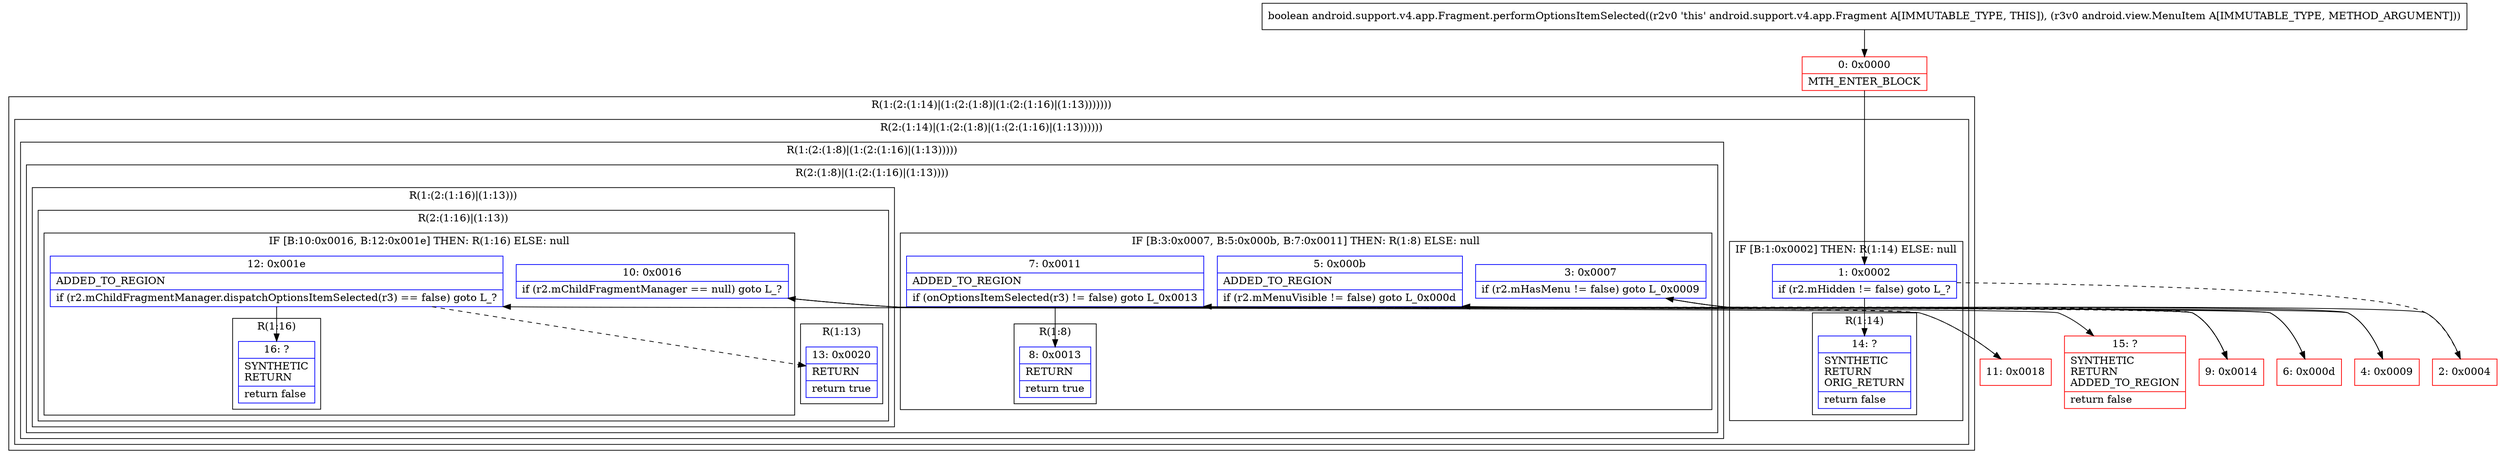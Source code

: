 digraph "CFG forandroid.support.v4.app.Fragment.performOptionsItemSelected(Landroid\/view\/MenuItem;)Z" {
subgraph cluster_Region_1393895537 {
label = "R(1:(2:(1:14)|(1:(2:(1:8)|(1:(2:(1:16)|(1:13)))))))";
node [shape=record,color=blue];
subgraph cluster_Region_1879169946 {
label = "R(2:(1:14)|(1:(2:(1:8)|(1:(2:(1:16)|(1:13))))))";
node [shape=record,color=blue];
subgraph cluster_IfRegion_1231188332 {
label = "IF [B:1:0x0002] THEN: R(1:14) ELSE: null";
node [shape=record,color=blue];
Node_1 [shape=record,label="{1\:\ 0x0002|if (r2.mHidden != false) goto L_?\l}"];
subgraph cluster_Region_2103110131 {
label = "R(1:14)";
node [shape=record,color=blue];
Node_14 [shape=record,label="{14\:\ ?|SYNTHETIC\lRETURN\lORIG_RETURN\l|return false\l}"];
}
}
subgraph cluster_Region_133562505 {
label = "R(1:(2:(1:8)|(1:(2:(1:16)|(1:13)))))";
node [shape=record,color=blue];
subgraph cluster_Region_2035668710 {
label = "R(2:(1:8)|(1:(2:(1:16)|(1:13))))";
node [shape=record,color=blue];
subgraph cluster_IfRegion_593895857 {
label = "IF [B:3:0x0007, B:5:0x000b, B:7:0x0011] THEN: R(1:8) ELSE: null";
node [shape=record,color=blue];
Node_3 [shape=record,label="{3\:\ 0x0007|if (r2.mHasMenu != false) goto L_0x0009\l}"];
Node_5 [shape=record,label="{5\:\ 0x000b|ADDED_TO_REGION\l|if (r2.mMenuVisible != false) goto L_0x000d\l}"];
Node_7 [shape=record,label="{7\:\ 0x0011|ADDED_TO_REGION\l|if (onOptionsItemSelected(r3) != false) goto L_0x0013\l}"];
subgraph cluster_Region_156848479 {
label = "R(1:8)";
node [shape=record,color=blue];
Node_8 [shape=record,label="{8\:\ 0x0013|RETURN\l|return true\l}"];
}
}
subgraph cluster_Region_1042086581 {
label = "R(1:(2:(1:16)|(1:13)))";
node [shape=record,color=blue];
subgraph cluster_Region_1764358518 {
label = "R(2:(1:16)|(1:13))";
node [shape=record,color=blue];
subgraph cluster_IfRegion_2077238859 {
label = "IF [B:10:0x0016, B:12:0x001e] THEN: R(1:16) ELSE: null";
node [shape=record,color=blue];
Node_10 [shape=record,label="{10\:\ 0x0016|if (r2.mChildFragmentManager == null) goto L_?\l}"];
Node_12 [shape=record,label="{12\:\ 0x001e|ADDED_TO_REGION\l|if (r2.mChildFragmentManager.dispatchOptionsItemSelected(r3) == false) goto L_?\l}"];
subgraph cluster_Region_943739847 {
label = "R(1:16)";
node [shape=record,color=blue];
Node_16 [shape=record,label="{16\:\ ?|SYNTHETIC\lRETURN\l|return false\l}"];
}
}
subgraph cluster_Region_1632685864 {
label = "R(1:13)";
node [shape=record,color=blue];
Node_13 [shape=record,label="{13\:\ 0x0020|RETURN\l|return true\l}"];
}
}
}
}
}
}
}
Node_0 [shape=record,color=red,label="{0\:\ 0x0000|MTH_ENTER_BLOCK\l}"];
Node_2 [shape=record,color=red,label="{2\:\ 0x0004}"];
Node_4 [shape=record,color=red,label="{4\:\ 0x0009}"];
Node_6 [shape=record,color=red,label="{6\:\ 0x000d}"];
Node_9 [shape=record,color=red,label="{9\:\ 0x0014}"];
Node_11 [shape=record,color=red,label="{11\:\ 0x0018}"];
Node_15 [shape=record,color=red,label="{15\:\ ?|SYNTHETIC\lRETURN\lADDED_TO_REGION\l|return false\l}"];
MethodNode[shape=record,label="{boolean android.support.v4.app.Fragment.performOptionsItemSelected((r2v0 'this' android.support.v4.app.Fragment A[IMMUTABLE_TYPE, THIS]), (r3v0 android.view.MenuItem A[IMMUTABLE_TYPE, METHOD_ARGUMENT])) }"];
MethodNode -> Node_0;
Node_1 -> Node_2[style=dashed];
Node_1 -> Node_14;
Node_3 -> Node_4;
Node_3 -> Node_9[style=dashed];
Node_5 -> Node_6;
Node_5 -> Node_9[style=dashed];
Node_7 -> Node_8;
Node_7 -> Node_9[style=dashed];
Node_10 -> Node_11[style=dashed];
Node_10 -> Node_15;
Node_12 -> Node_13[style=dashed];
Node_12 -> Node_16;
Node_0 -> Node_1;
Node_2 -> Node_3;
Node_4 -> Node_5;
Node_6 -> Node_7;
Node_9 -> Node_10;
Node_11 -> Node_12;
}

